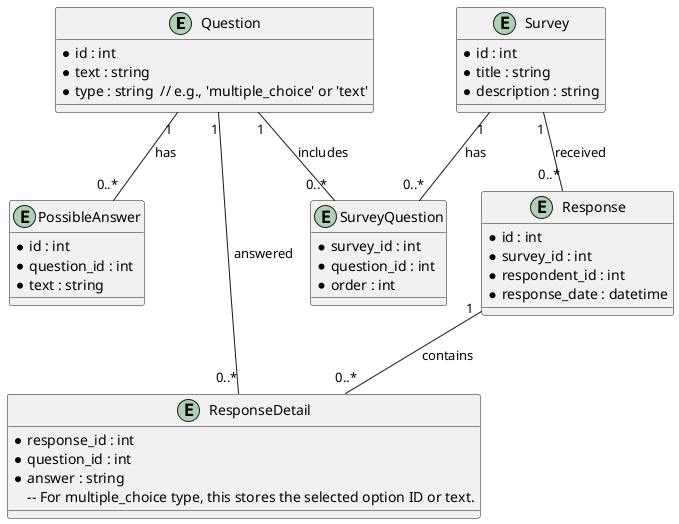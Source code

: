 @startuml
entity Question {
  * id : int
  * text : string
  * type : string  // e.g., 'multiple_choice' or 'text'
}

entity Survey {
  * id : int
  * title : string
  * description : string
}

entity SurveyQuestion {
  * survey_id : int
  * question_id : int
  * order : int
}

entity Response {
  * id : int
  * survey_id : int
  * respondent_id : int
  * response_date : datetime
}

entity ResponseDetail {
  * response_id : int
  * question_id : int
  * answer : string
  -- For multiple_choice type, this stores the selected option ID or text.
}

entity PossibleAnswer {
  * id : int
  * question_id : int
  * text : string
}

Question "1" -- "0..*" SurveyQuestion : includes
Survey "1" -- "0..*" SurveyQuestion : has
Survey "1" -- "0..*" Response : received
Response "1" -- "0..*" ResponseDetail : contains
Question "1" -- "0..*" ResponseDetail : answered
Question "1" -- "0..*" PossibleAnswer : has
@enduml

